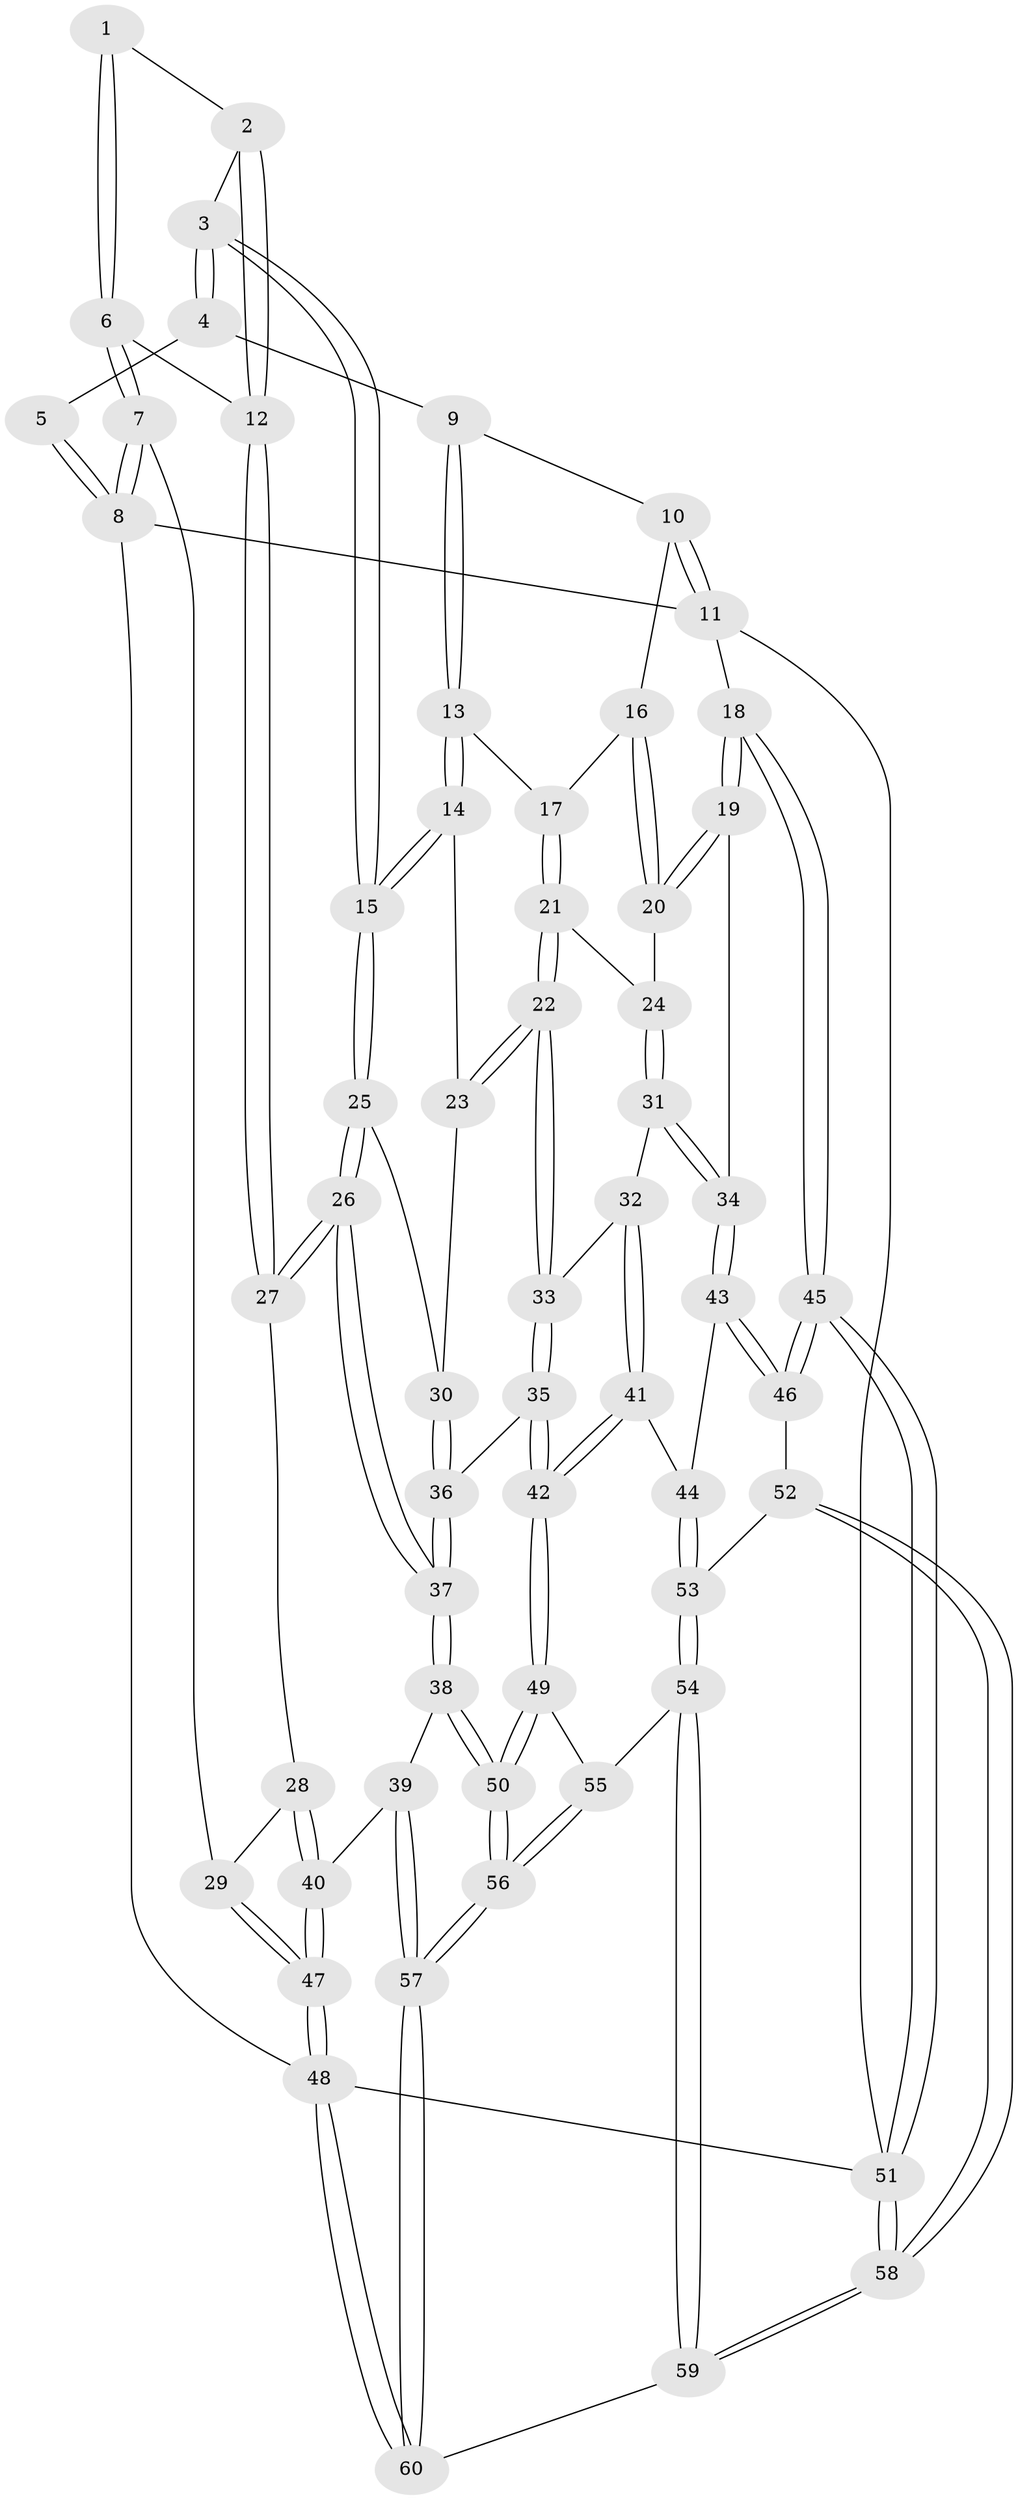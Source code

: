 // coarse degree distribution, {5: 0.4722222222222222, 4: 0.3055555555555556, 10: 0.027777777777777776, 3: 0.1388888888888889, 8: 0.027777777777777776, 6: 0.027777777777777776}
// Generated by graph-tools (version 1.1) at 2025/21/03/04/25 18:21:19]
// undirected, 60 vertices, 147 edges
graph export_dot {
graph [start="1"]
  node [color=gray90,style=filled];
  1 [pos="+0.14911611384501727+0.10294150650740902"];
  2 [pos="+0.25308657461516026+0.2352137183213557"];
  3 [pos="+0.31953915155074564+0.27698916181237604"];
  4 [pos="+0.47643919035577614+0"];
  5 [pos="+0.1313675891277924+0"];
  6 [pos="+0.07162556305561275+0.31027895186740684"];
  7 [pos="+0+0.28000386890327755"];
  8 [pos="+0+0"];
  9 [pos="+0.6243583400988574+0.016314584827863535"];
  10 [pos="+1+0"];
  11 [pos="+1+0"];
  12 [pos="+0.08437817766844836+0.32278847611739847"];
  13 [pos="+0.6392527578799868+0.13668250847415236"];
  14 [pos="+0.5724891611706882+0.26199358091545494"];
  15 [pos="+0.3298428641894816+0.3509666082421454"];
  16 [pos="+0.9227676892537062+0.27421239034184036"];
  17 [pos="+0.7068519918289622+0.21808580703431155"];
  18 [pos="+1+0.44796917434450423"];
  19 [pos="+1+0.4172690076546717"];
  20 [pos="+0.9747870686870871+0.3586440883692412"];
  21 [pos="+0.7565392495333491+0.3652877963945853"];
  22 [pos="+0.657376215424338+0.47488991483372694"];
  23 [pos="+0.5648067229060276+0.35583319172584604"];
  24 [pos="+0.8177692953214913+0.399890555145134"];
  25 [pos="+0.31955100506127787+0.38698745875916857"];
  26 [pos="+0.2569529371569893+0.45212826611794715"];
  27 [pos="+0.16431768170806108+0.43594837746960496"];
  28 [pos="+0.12510563775924935+0.47008451474949553"];
  29 [pos="+0+0.38936652076782735"];
  30 [pos="+0.48200117578611834+0.4388747065160967"];
  31 [pos="+0.8182688648142852+0.5199628684337565"];
  32 [pos="+0.7668379727311502+0.5332293742039735"];
  33 [pos="+0.6569286984746242+0.48195144971653325"];
  34 [pos="+0.8355992063301326+0.5313220135552978"];
  35 [pos="+0.5655468132562718+0.5949109382732973"];
  36 [pos="+0.5283922911468938+0.5807217257265997"];
  37 [pos="+0.3174394999918669+0.6228943450666979"];
  38 [pos="+0.287090603669989+0.7122467683239884"];
  39 [pos="+0.09103922187850182+0.7874468365767595"];
  40 [pos="+0+0.7937239822602441"];
  41 [pos="+0.6961813774140891+0.7343653891372558"];
  42 [pos="+0.6428443012571904+0.7387815876594518"];
  43 [pos="+0.9013719831513399+0.6840411609457655"];
  44 [pos="+0.7528014602706727+0.7453122133379356"];
  45 [pos="+1+0.6913330177514928"];
  46 [pos="+1+0.7092531831941953"];
  47 [pos="+0+0.8014070946506523"];
  48 [pos="+0+1"];
  49 [pos="+0.6163028035204727+0.7748854153209558"];
  50 [pos="+0.42002652146026653+0.8495671022504174"];
  51 [pos="+1+1"];
  52 [pos="+0.8830496477639252+0.9175785967806966"];
  53 [pos="+0.8288073115620016+0.9004116395821603"];
  54 [pos="+0.7150743369863768+1"];
  55 [pos="+0.6444171010297358+0.9135271697001841"];
  56 [pos="+0.383514379226225+1"];
  57 [pos="+0.37783455752960615+1"];
  58 [pos="+1+1"];
  59 [pos="+0.7140001982640385+1"];
  60 [pos="+0.3770928263617462+1"];
  1 -- 2;
  1 -- 6;
  1 -- 6;
  2 -- 3;
  2 -- 12;
  2 -- 12;
  3 -- 4;
  3 -- 4;
  3 -- 15;
  3 -- 15;
  4 -- 5;
  4 -- 9;
  5 -- 8;
  5 -- 8;
  6 -- 7;
  6 -- 7;
  6 -- 12;
  7 -- 8;
  7 -- 8;
  7 -- 29;
  8 -- 11;
  8 -- 48;
  9 -- 10;
  9 -- 13;
  9 -- 13;
  10 -- 11;
  10 -- 11;
  10 -- 16;
  11 -- 18;
  11 -- 51;
  12 -- 27;
  12 -- 27;
  13 -- 14;
  13 -- 14;
  13 -- 17;
  14 -- 15;
  14 -- 15;
  14 -- 23;
  15 -- 25;
  15 -- 25;
  16 -- 17;
  16 -- 20;
  16 -- 20;
  17 -- 21;
  17 -- 21;
  18 -- 19;
  18 -- 19;
  18 -- 45;
  18 -- 45;
  19 -- 20;
  19 -- 20;
  19 -- 34;
  20 -- 24;
  21 -- 22;
  21 -- 22;
  21 -- 24;
  22 -- 23;
  22 -- 23;
  22 -- 33;
  22 -- 33;
  23 -- 30;
  24 -- 31;
  24 -- 31;
  25 -- 26;
  25 -- 26;
  25 -- 30;
  26 -- 27;
  26 -- 27;
  26 -- 37;
  26 -- 37;
  27 -- 28;
  28 -- 29;
  28 -- 40;
  28 -- 40;
  29 -- 47;
  29 -- 47;
  30 -- 36;
  30 -- 36;
  31 -- 32;
  31 -- 34;
  31 -- 34;
  32 -- 33;
  32 -- 41;
  32 -- 41;
  33 -- 35;
  33 -- 35;
  34 -- 43;
  34 -- 43;
  35 -- 36;
  35 -- 42;
  35 -- 42;
  36 -- 37;
  36 -- 37;
  37 -- 38;
  37 -- 38;
  38 -- 39;
  38 -- 50;
  38 -- 50;
  39 -- 40;
  39 -- 57;
  39 -- 57;
  40 -- 47;
  40 -- 47;
  41 -- 42;
  41 -- 42;
  41 -- 44;
  42 -- 49;
  42 -- 49;
  43 -- 44;
  43 -- 46;
  43 -- 46;
  44 -- 53;
  44 -- 53;
  45 -- 46;
  45 -- 46;
  45 -- 51;
  45 -- 51;
  46 -- 52;
  47 -- 48;
  47 -- 48;
  48 -- 60;
  48 -- 60;
  48 -- 51;
  49 -- 50;
  49 -- 50;
  49 -- 55;
  50 -- 56;
  50 -- 56;
  51 -- 58;
  51 -- 58;
  52 -- 53;
  52 -- 58;
  52 -- 58;
  53 -- 54;
  53 -- 54;
  54 -- 55;
  54 -- 59;
  54 -- 59;
  55 -- 56;
  55 -- 56;
  56 -- 57;
  56 -- 57;
  57 -- 60;
  57 -- 60;
  58 -- 59;
  58 -- 59;
  59 -- 60;
}
